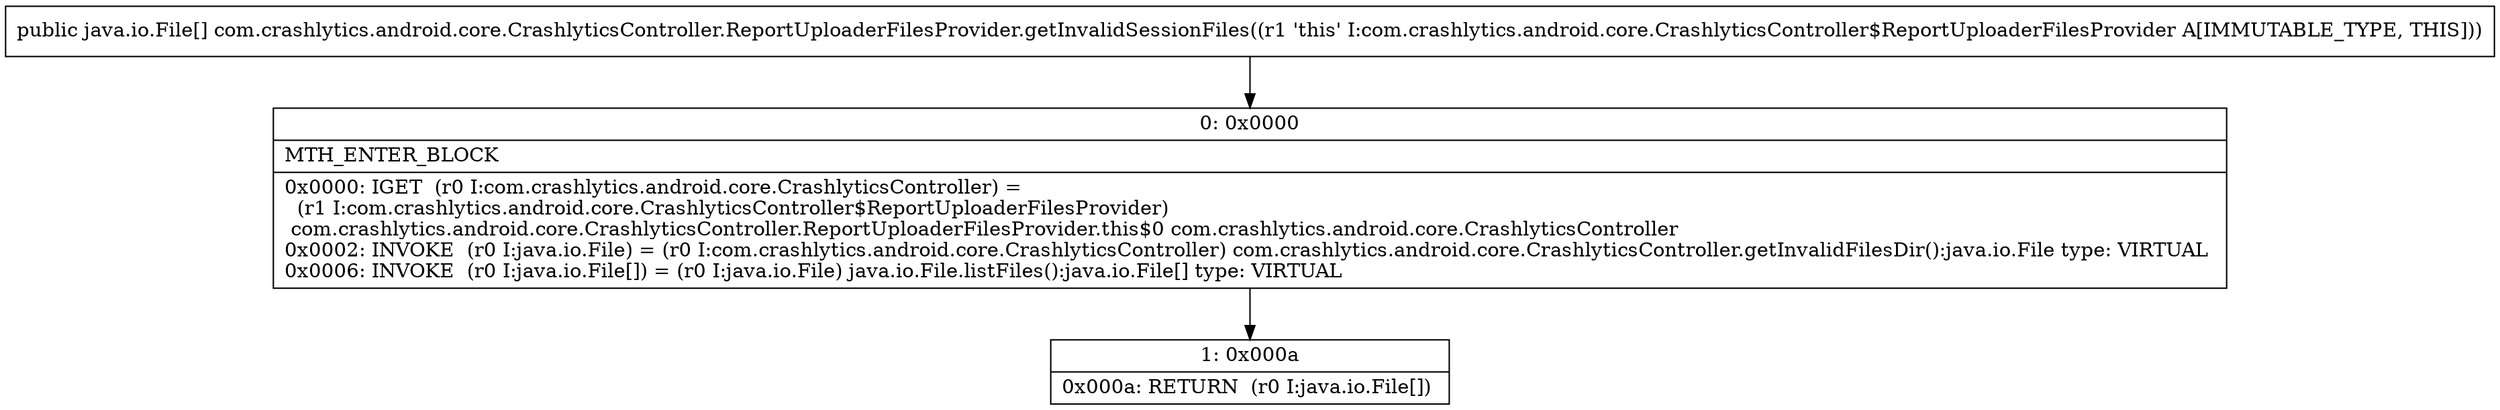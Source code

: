 digraph "CFG forcom.crashlytics.android.core.CrashlyticsController.ReportUploaderFilesProvider.getInvalidSessionFiles()[Ljava\/io\/File;" {
Node_0 [shape=record,label="{0\:\ 0x0000|MTH_ENTER_BLOCK\l|0x0000: IGET  (r0 I:com.crashlytics.android.core.CrashlyticsController) = \l  (r1 I:com.crashlytics.android.core.CrashlyticsController$ReportUploaderFilesProvider)\l com.crashlytics.android.core.CrashlyticsController.ReportUploaderFilesProvider.this$0 com.crashlytics.android.core.CrashlyticsController \l0x0002: INVOKE  (r0 I:java.io.File) = (r0 I:com.crashlytics.android.core.CrashlyticsController) com.crashlytics.android.core.CrashlyticsController.getInvalidFilesDir():java.io.File type: VIRTUAL \l0x0006: INVOKE  (r0 I:java.io.File[]) = (r0 I:java.io.File) java.io.File.listFiles():java.io.File[] type: VIRTUAL \l}"];
Node_1 [shape=record,label="{1\:\ 0x000a|0x000a: RETURN  (r0 I:java.io.File[]) \l}"];
MethodNode[shape=record,label="{public java.io.File[] com.crashlytics.android.core.CrashlyticsController.ReportUploaderFilesProvider.getInvalidSessionFiles((r1 'this' I:com.crashlytics.android.core.CrashlyticsController$ReportUploaderFilesProvider A[IMMUTABLE_TYPE, THIS])) }"];
MethodNode -> Node_0;
Node_0 -> Node_1;
}

